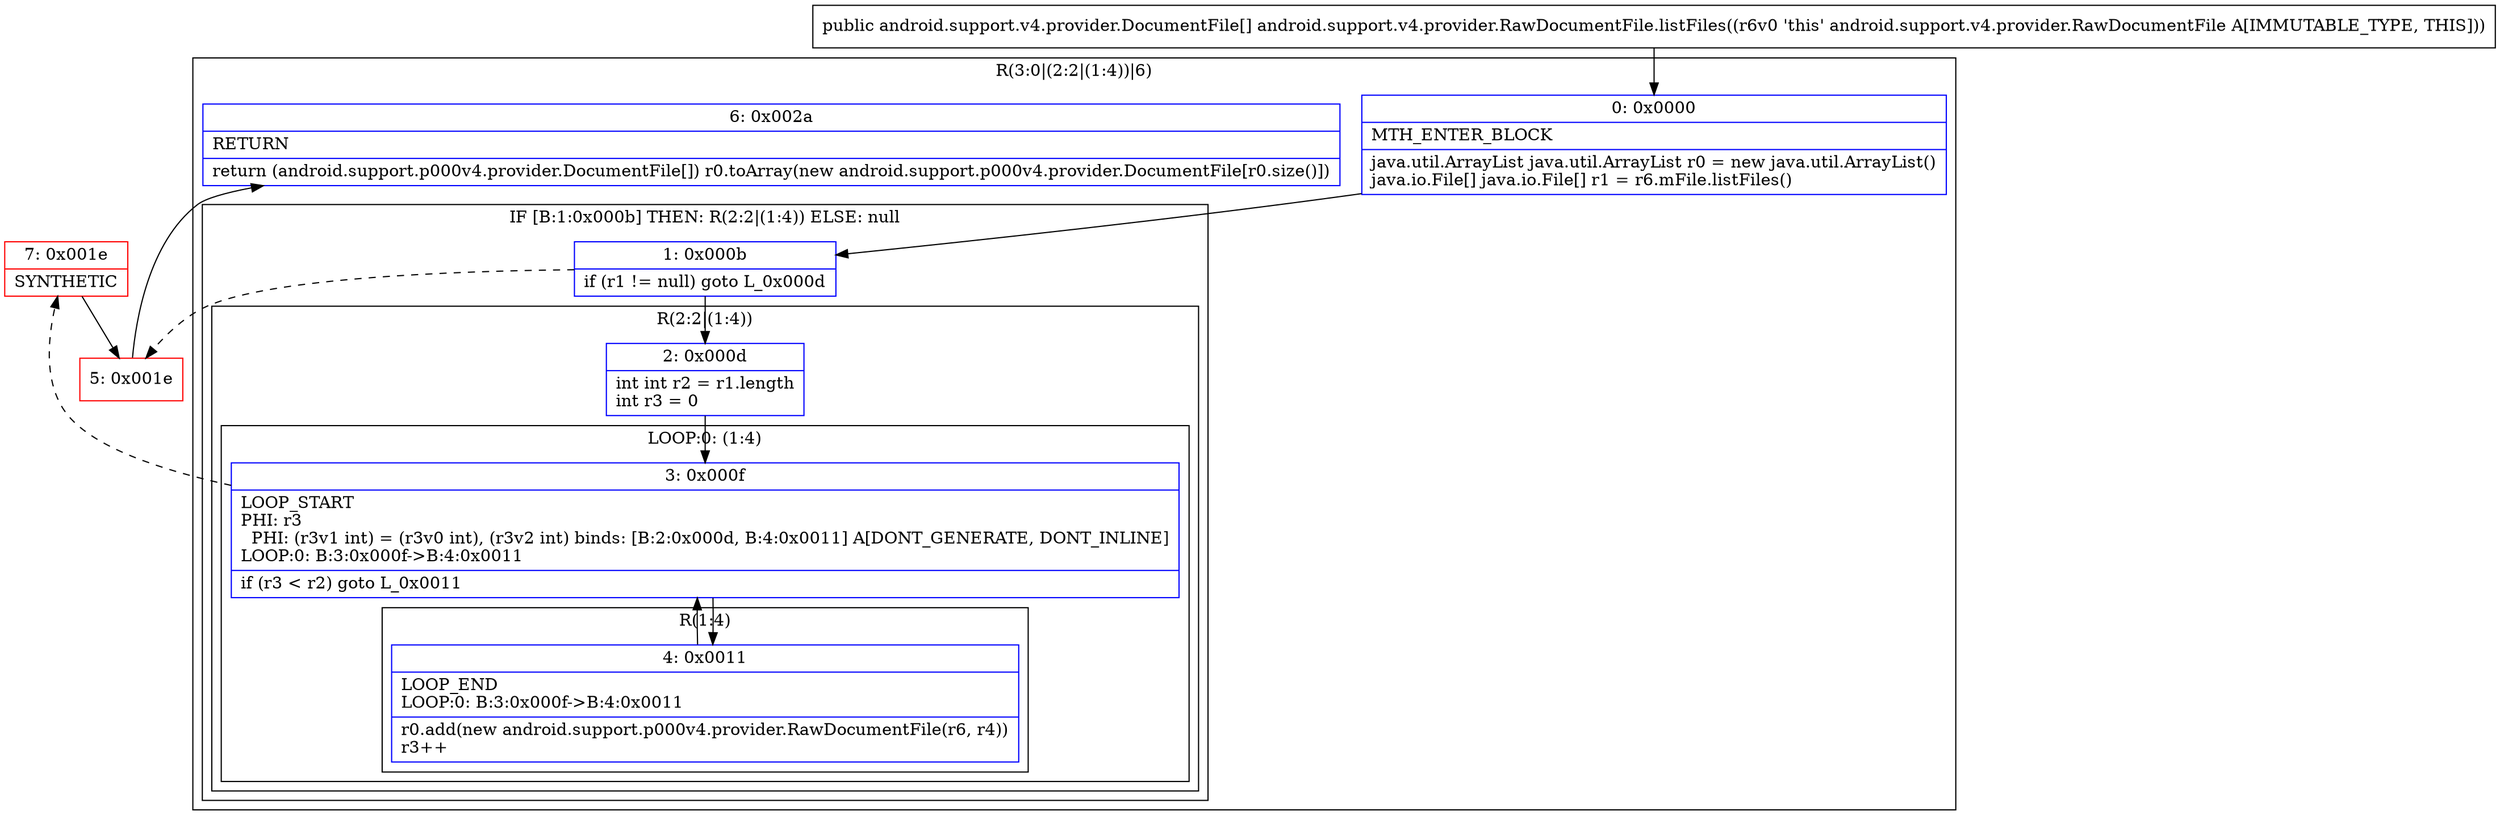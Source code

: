 digraph "CFG forandroid.support.v4.provider.RawDocumentFile.listFiles()[Landroid\/support\/v4\/provider\/DocumentFile;" {
subgraph cluster_Region_1241237090 {
label = "R(3:0|(2:2|(1:4))|6)";
node [shape=record,color=blue];
Node_0 [shape=record,label="{0\:\ 0x0000|MTH_ENTER_BLOCK\l|java.util.ArrayList java.util.ArrayList r0 = new java.util.ArrayList()\ljava.io.File[] java.io.File[] r1 = r6.mFile.listFiles()\l}"];
subgraph cluster_IfRegion_1650127121 {
label = "IF [B:1:0x000b] THEN: R(2:2|(1:4)) ELSE: null";
node [shape=record,color=blue];
Node_1 [shape=record,label="{1\:\ 0x000b|if (r1 != null) goto L_0x000d\l}"];
subgraph cluster_Region_379205818 {
label = "R(2:2|(1:4))";
node [shape=record,color=blue];
Node_2 [shape=record,label="{2\:\ 0x000d|int int r2 = r1.length\lint r3 = 0\l}"];
subgraph cluster_LoopRegion_980764362 {
label = "LOOP:0: (1:4)";
node [shape=record,color=blue];
Node_3 [shape=record,label="{3\:\ 0x000f|LOOP_START\lPHI: r3 \l  PHI: (r3v1 int) = (r3v0 int), (r3v2 int) binds: [B:2:0x000d, B:4:0x0011] A[DONT_GENERATE, DONT_INLINE]\lLOOP:0: B:3:0x000f\-\>B:4:0x0011\l|if (r3 \< r2) goto L_0x0011\l}"];
subgraph cluster_Region_1478448089 {
label = "R(1:4)";
node [shape=record,color=blue];
Node_4 [shape=record,label="{4\:\ 0x0011|LOOP_END\lLOOP:0: B:3:0x000f\-\>B:4:0x0011\l|r0.add(new android.support.p000v4.provider.RawDocumentFile(r6, r4))\lr3++\l}"];
}
}
}
}
Node_6 [shape=record,label="{6\:\ 0x002a|RETURN\l|return (android.support.p000v4.provider.DocumentFile[]) r0.toArray(new android.support.p000v4.provider.DocumentFile[r0.size()])\l}"];
}
Node_5 [shape=record,color=red,label="{5\:\ 0x001e}"];
Node_7 [shape=record,color=red,label="{7\:\ 0x001e|SYNTHETIC\l}"];
MethodNode[shape=record,label="{public android.support.v4.provider.DocumentFile[] android.support.v4.provider.RawDocumentFile.listFiles((r6v0 'this' android.support.v4.provider.RawDocumentFile A[IMMUTABLE_TYPE, THIS])) }"];
MethodNode -> Node_0;
Node_0 -> Node_1;
Node_1 -> Node_2;
Node_1 -> Node_5[style=dashed];
Node_2 -> Node_3;
Node_3 -> Node_4;
Node_3 -> Node_7[style=dashed];
Node_4 -> Node_3;
Node_5 -> Node_6;
Node_7 -> Node_5;
}

